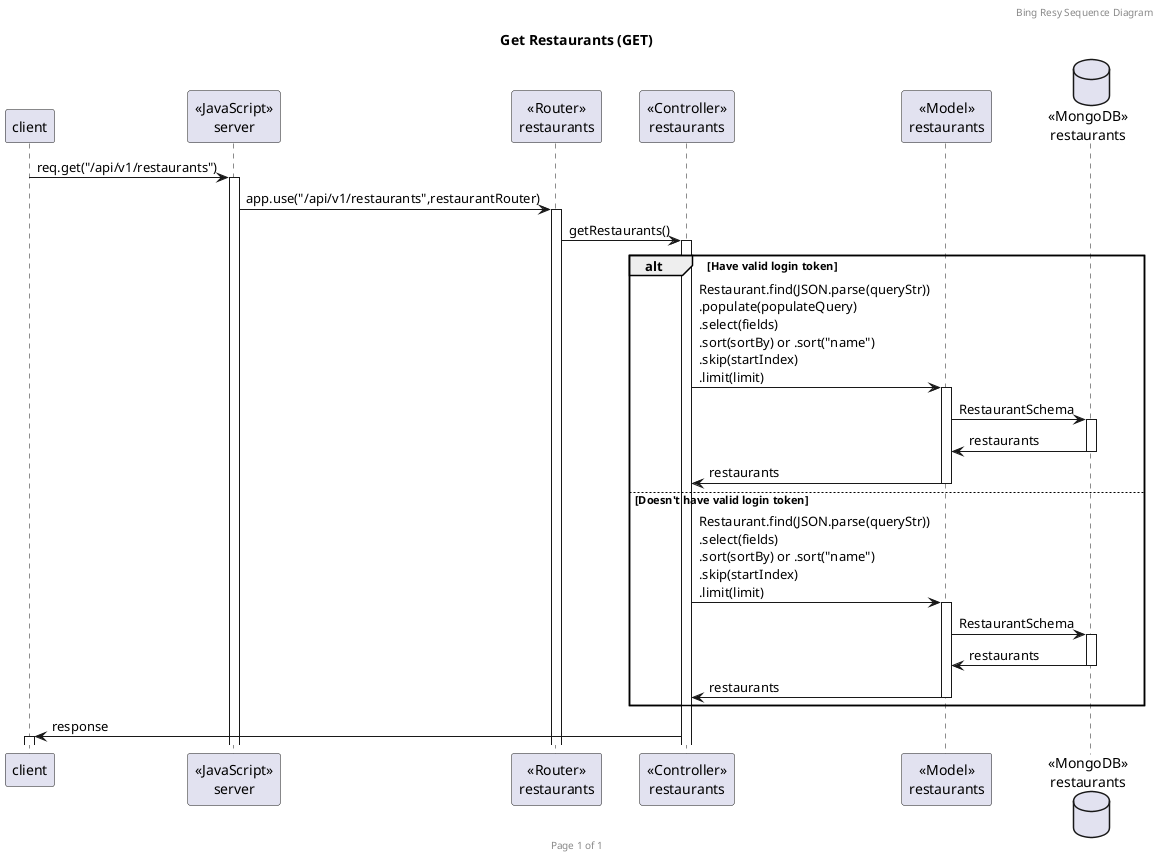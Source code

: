 @startuml

header Bing Resy Sequence Diagram
footer Page %page% of %lastpage%
title "Get Restaurants (GET)"

participant "client" as client
participant "<<JavaScript>>\nserver" as server
participant "<<Router>>\nrestaurants" as restaurantsRouter
participant "<<Controller>>\nrestaurants" as restaurantsController
participant "<<Model>>\nrestaurants" as restaurantsModel
database "<<MongoDB>>\nrestaurants" as restaurantsDatabase

client -> server ++: req.get("/api/v1/restaurants")
server -> restaurantsRouter ++: app.use("/api/v1/restaurants",restaurantRouter)
restaurantsRouter -> restaurantsController ++: getRestaurants()
alt Have valid login token
    restaurantsController -> restaurantsModel ++: Restaurant.find(JSON.parse(queryStr))\n.populate(populateQuery)\n.select(fields)\n.sort(sortBy) or .sort("name")\n.skip(startIndex)\n.limit(limit)
    restaurantsModel -> restaurantsDatabase ++:RestaurantSchema
    restaurantsDatabase -> restaurantsModel --:restaurants
    restaurantsModel -> restaurantsController --:restaurants
else Doesn't have valid login token
    restaurantsController -> restaurantsModel ++: Restaurant.find(JSON.parse(queryStr))\n.select(fields)\n.sort(sortBy) or .sort("name")\n.skip(startIndex)\n.limit(limit)
    restaurantsModel -> restaurantsDatabase ++:RestaurantSchema
    restaurantsDatabase -> restaurantsModel --:restaurants
    restaurantsModel -> restaurantsController --:restaurants
end
restaurantsController -> client ++:response

@enduml